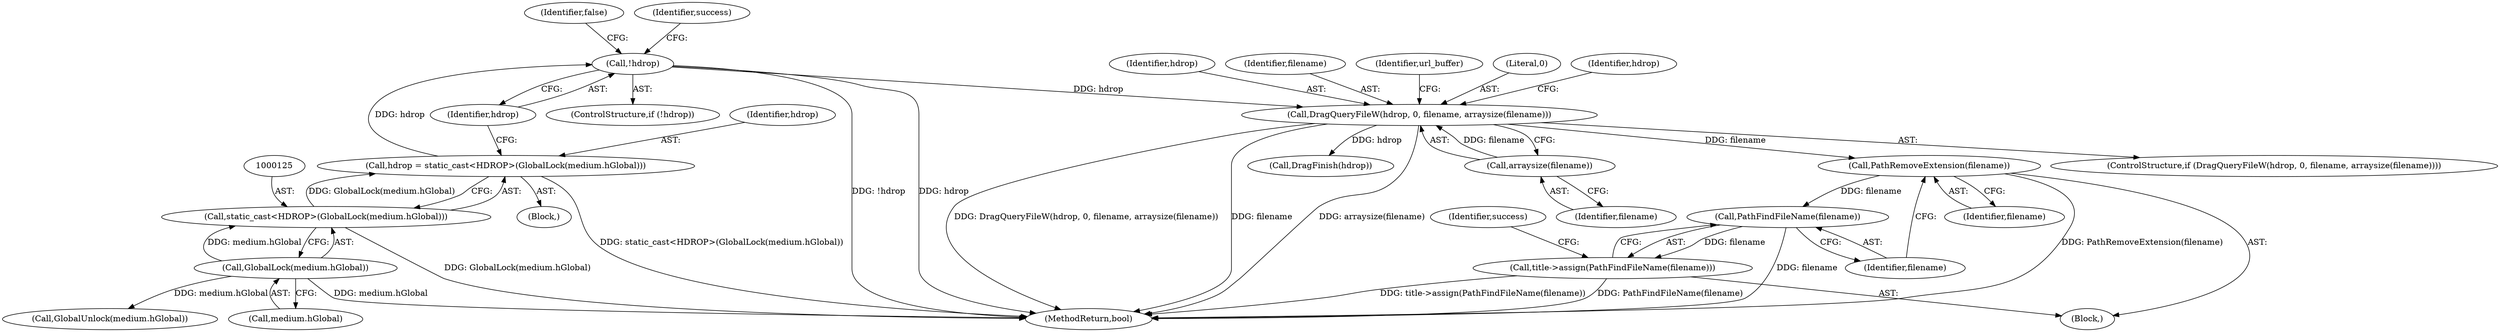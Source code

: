 digraph "1_Chrome_e93dc535728da259ec16d1c3cc393f80b25f64ae_7@API" {
"1000152" [label="(Call,PathRemoveExtension(filename))"];
"1000141" [label="(Call,DragQueryFileW(hdrop, 0, filename, arraysize(filename)))"];
"1000131" [label="(Call,!hdrop)"];
"1000122" [label="(Call,hdrop = static_cast<HDROP>(GlobalLock(medium.hGlobal)))"];
"1000124" [label="(Call,static_cast<HDROP>(GlobalLock(medium.hGlobal)))"];
"1000126" [label="(Call,GlobalLock(medium.hGlobal))"];
"1000145" [label="(Call,arraysize(filename))"];
"1000155" [label="(Call,PathFindFileName(filename))"];
"1000154" [label="(Call,title->assign(PathFindFileName(filename)))"];
"1000145" [label="(Call,arraysize(filename))"];
"1000140" [label="(ControlStructure,if (DragQueryFileW(hdrop, 0, filename, arraysize(filename))))"];
"1000123" [label="(Identifier,hdrop)"];
"1000131" [label="(Call,!hdrop)"];
"1000162" [label="(Call,GlobalUnlock(medium.hGlobal))"];
"1000155" [label="(Call,PathFindFileName(filename))"];
"1000127" [label="(Call,medium.hGlobal)"];
"1000151" [label="(Identifier,url_buffer)"];
"1000160" [label="(Call,DragFinish(hdrop))"];
"1000143" [label="(Literal,0)"];
"1000168" [label="(MethodReturn,bool)"];
"1000149" [label="(Block,)"];
"1000104" [label="(Block,)"];
"1000153" [label="(Identifier,filename)"];
"1000154" [label="(Call,title->assign(PathFindFileName(filename)))"];
"1000152" [label="(Call,PathRemoveExtension(filename))"];
"1000134" [label="(Identifier,false)"];
"1000132" [label="(Identifier,hdrop)"];
"1000141" [label="(Call,DragQueryFileW(hdrop, 0, filename, arraysize(filename)))"];
"1000124" [label="(Call,static_cast<HDROP>(GlobalLock(medium.hGlobal)))"];
"1000126" [label="(Call,GlobalLock(medium.hGlobal))"];
"1000137" [label="(Identifier,success)"];
"1000156" [label="(Identifier,filename)"];
"1000130" [label="(ControlStructure,if (!hdrop))"];
"1000122" [label="(Call,hdrop = static_cast<HDROP>(GlobalLock(medium.hGlobal)))"];
"1000161" [label="(Identifier,hdrop)"];
"1000142" [label="(Identifier,hdrop)"];
"1000144" [label="(Identifier,filename)"];
"1000146" [label="(Identifier,filename)"];
"1000158" [label="(Identifier,success)"];
"1000152" -> "1000149"  [label="AST: "];
"1000152" -> "1000153"  [label="CFG: "];
"1000153" -> "1000152"  [label="AST: "];
"1000156" -> "1000152"  [label="CFG: "];
"1000152" -> "1000168"  [label="DDG: PathRemoveExtension(filename)"];
"1000141" -> "1000152"  [label="DDG: filename"];
"1000152" -> "1000155"  [label="DDG: filename"];
"1000141" -> "1000140"  [label="AST: "];
"1000141" -> "1000145"  [label="CFG: "];
"1000142" -> "1000141"  [label="AST: "];
"1000143" -> "1000141"  [label="AST: "];
"1000144" -> "1000141"  [label="AST: "];
"1000145" -> "1000141"  [label="AST: "];
"1000151" -> "1000141"  [label="CFG: "];
"1000161" -> "1000141"  [label="CFG: "];
"1000141" -> "1000168"  [label="DDG: DragQueryFileW(hdrop, 0, filename, arraysize(filename))"];
"1000141" -> "1000168"  [label="DDG: filename"];
"1000141" -> "1000168"  [label="DDG: arraysize(filename)"];
"1000131" -> "1000141"  [label="DDG: hdrop"];
"1000145" -> "1000141"  [label="DDG: filename"];
"1000141" -> "1000160"  [label="DDG: hdrop"];
"1000131" -> "1000130"  [label="AST: "];
"1000131" -> "1000132"  [label="CFG: "];
"1000132" -> "1000131"  [label="AST: "];
"1000134" -> "1000131"  [label="CFG: "];
"1000137" -> "1000131"  [label="CFG: "];
"1000131" -> "1000168"  [label="DDG: hdrop"];
"1000131" -> "1000168"  [label="DDG: !hdrop"];
"1000122" -> "1000131"  [label="DDG: hdrop"];
"1000122" -> "1000104"  [label="AST: "];
"1000122" -> "1000124"  [label="CFG: "];
"1000123" -> "1000122"  [label="AST: "];
"1000124" -> "1000122"  [label="AST: "];
"1000132" -> "1000122"  [label="CFG: "];
"1000122" -> "1000168"  [label="DDG: static_cast<HDROP>(GlobalLock(medium.hGlobal))"];
"1000124" -> "1000122"  [label="DDG: GlobalLock(medium.hGlobal)"];
"1000124" -> "1000126"  [label="CFG: "];
"1000125" -> "1000124"  [label="AST: "];
"1000126" -> "1000124"  [label="AST: "];
"1000124" -> "1000168"  [label="DDG: GlobalLock(medium.hGlobal)"];
"1000126" -> "1000124"  [label="DDG: medium.hGlobal"];
"1000126" -> "1000127"  [label="CFG: "];
"1000127" -> "1000126"  [label="AST: "];
"1000126" -> "1000168"  [label="DDG: medium.hGlobal"];
"1000126" -> "1000162"  [label="DDG: medium.hGlobal"];
"1000145" -> "1000146"  [label="CFG: "];
"1000146" -> "1000145"  [label="AST: "];
"1000155" -> "1000154"  [label="AST: "];
"1000155" -> "1000156"  [label="CFG: "];
"1000156" -> "1000155"  [label="AST: "];
"1000154" -> "1000155"  [label="CFG: "];
"1000155" -> "1000168"  [label="DDG: filename"];
"1000155" -> "1000154"  [label="DDG: filename"];
"1000154" -> "1000149"  [label="AST: "];
"1000158" -> "1000154"  [label="CFG: "];
"1000154" -> "1000168"  [label="DDG: title->assign(PathFindFileName(filename))"];
"1000154" -> "1000168"  [label="DDG: PathFindFileName(filename)"];
}
